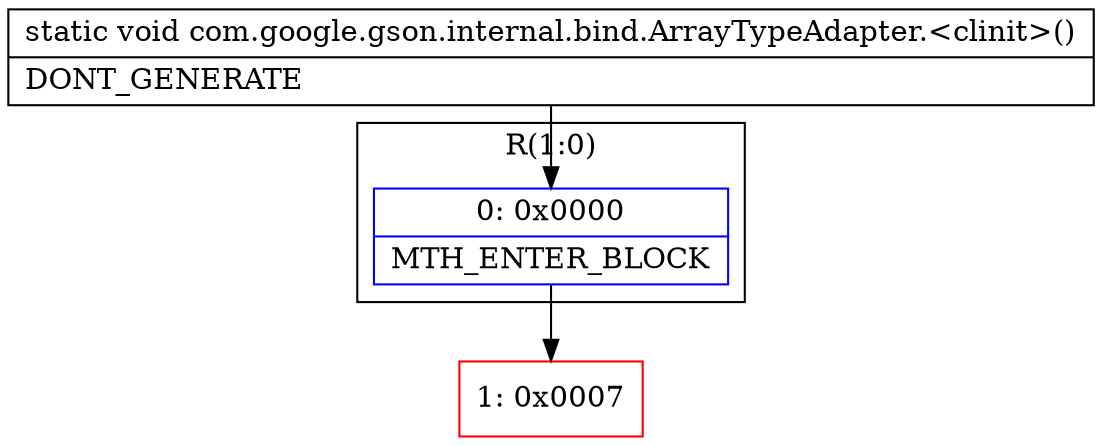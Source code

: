 digraph "CFG forcom.google.gson.internal.bind.ArrayTypeAdapter.\<clinit\>()V" {
subgraph cluster_Region_13319607 {
label = "R(1:0)";
node [shape=record,color=blue];
Node_0 [shape=record,label="{0\:\ 0x0000|MTH_ENTER_BLOCK\l}"];
}
Node_1 [shape=record,color=red,label="{1\:\ 0x0007}"];
MethodNode[shape=record,label="{static void com.google.gson.internal.bind.ArrayTypeAdapter.\<clinit\>()  | DONT_GENERATE\l}"];
MethodNode -> Node_0;
Node_0 -> Node_1;
}

